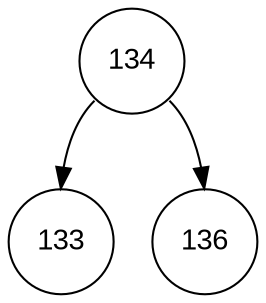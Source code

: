 digraph POT_test {
node [fontname="Arial", shape="circle", width=0.5];
134 [label = "134"]
134:sw -> 133
134:se -> 136
133 [label = "133"]
136 [label = "136"]
}
